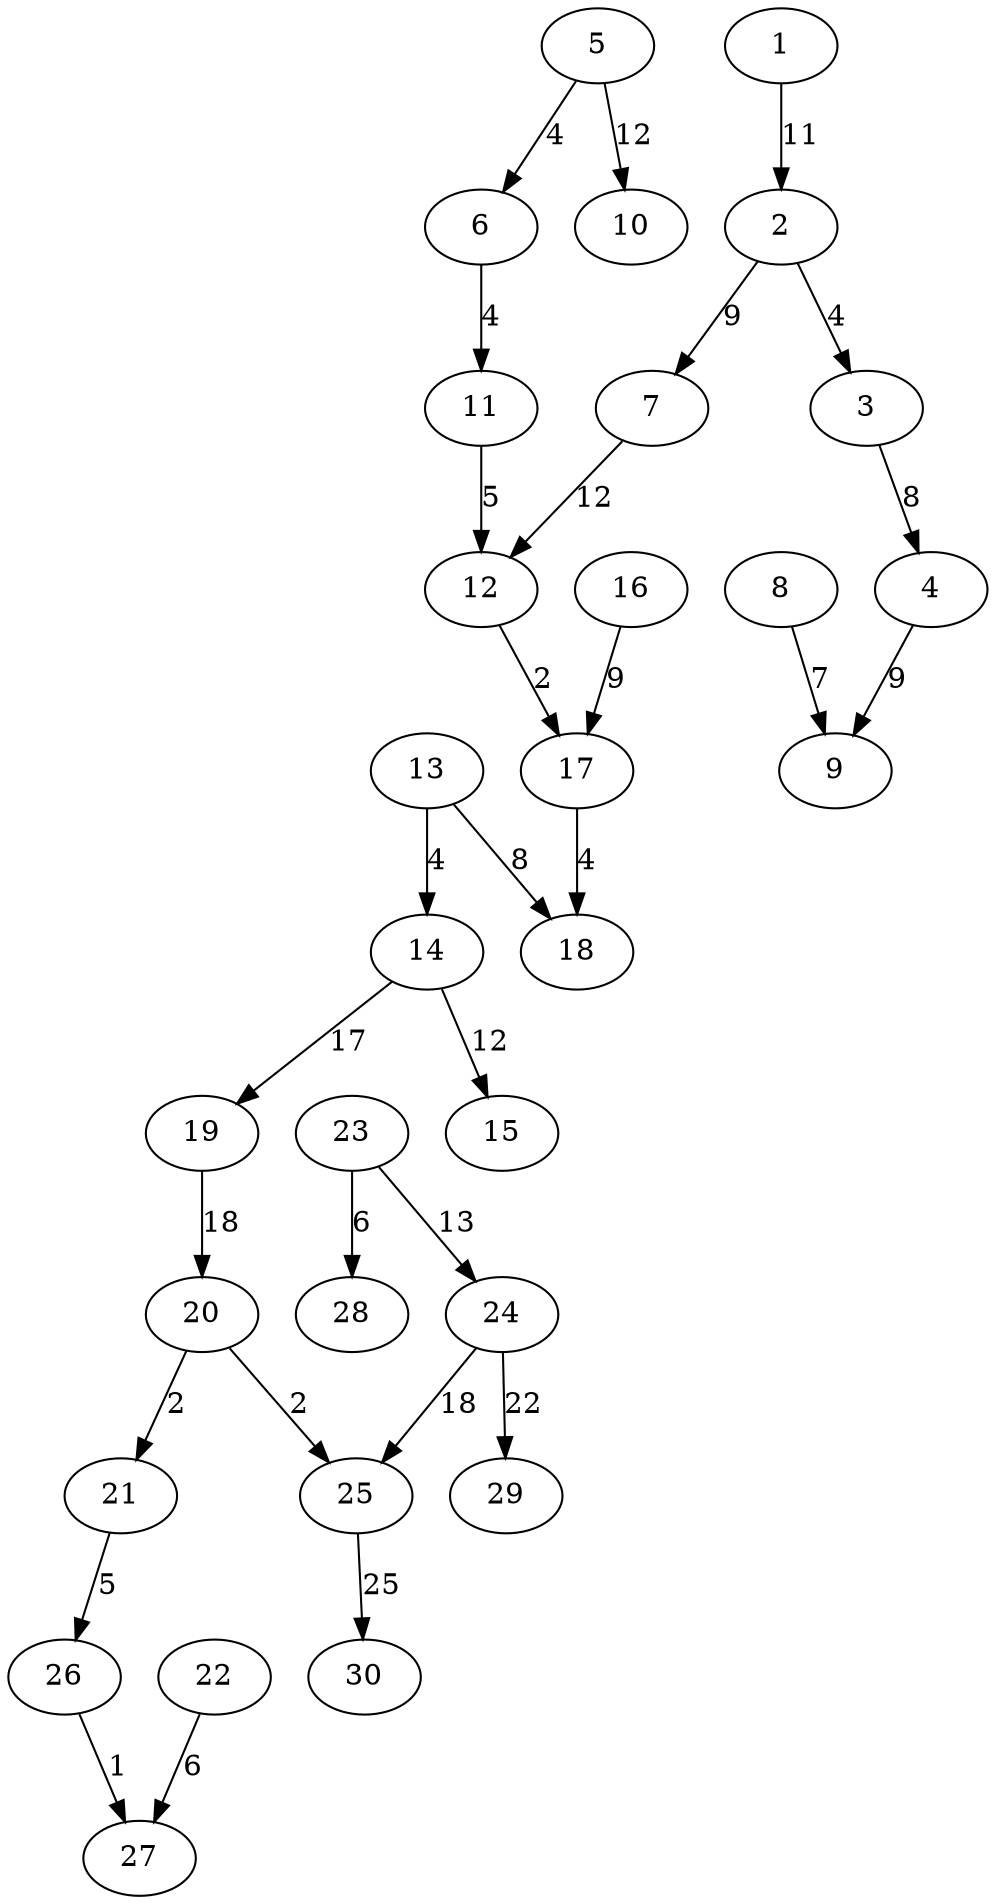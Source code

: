 digraph G {
	26 -> 27 [label="1"];
	12 -> 17 [label="2"];
	20 -> 21 [label="2"];
	20 -> 25 [label="2"];
	2 -> 3 [label="4"];
	5 -> 6 [label="4"];
	6 -> 11 [label="4"];
	13 -> 14 [label="4"];
	17 -> 18 [label="4"];
	11 -> 12 [label="5"];
	21 -> 26 [label="5"];
	22 -> 27 [label="6"];
	23 -> 28 [label="6"];
	8 -> 9 [label="7"];
	3 -> 4 [label="8"];
	13 -> 18 [label="8"];
	2 -> 7 [label="9"];
	4 -> 9 [label="9"];
	16 -> 17 [label="9"];
	1 -> 2 [label="11"];
	5 -> 10 [label="12"];
	7 -> 12 [label="12"];
	14 -> 15 [label="12"];
	23 -> 24 [label="13"];
	14 -> 19 [label="17"];
	19 -> 20 [label="18"];
	24 -> 25 [label="18"];
	24 -> 29 [label="22"];
	25 -> 30 [label="25"];
}